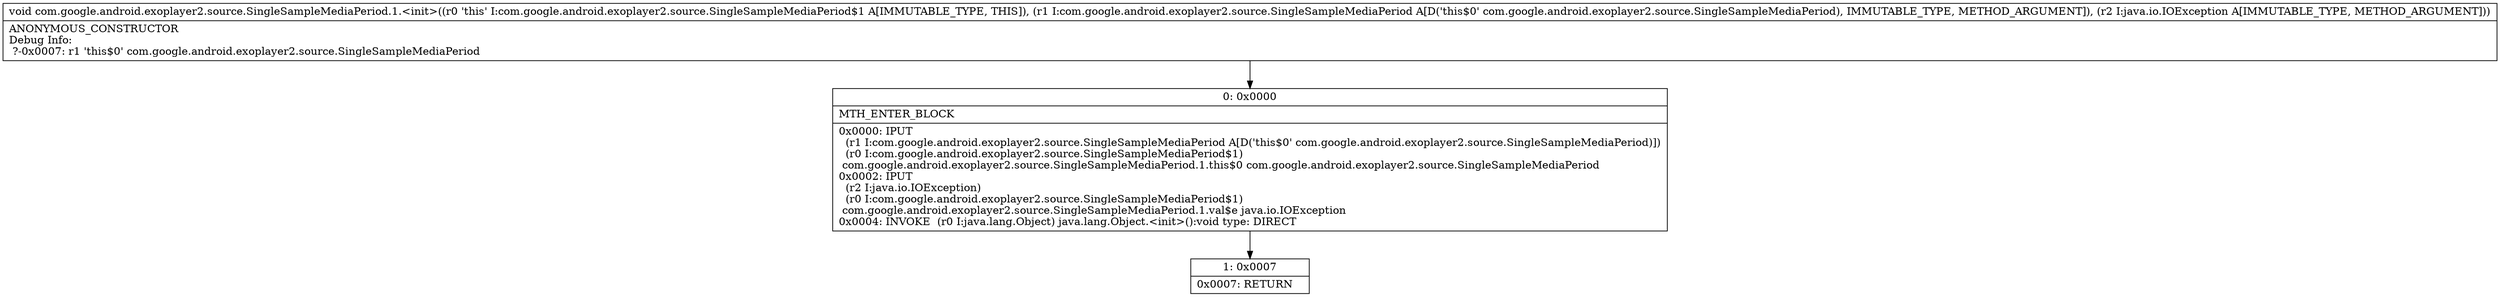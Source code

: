 digraph "CFG forcom.google.android.exoplayer2.source.SingleSampleMediaPeriod.1.\<init\>(Lcom\/google\/android\/exoplayer2\/source\/SingleSampleMediaPeriod;Ljava\/io\/IOException;)V" {
Node_0 [shape=record,label="{0\:\ 0x0000|MTH_ENTER_BLOCK\l|0x0000: IPUT  \l  (r1 I:com.google.android.exoplayer2.source.SingleSampleMediaPeriod A[D('this$0' com.google.android.exoplayer2.source.SingleSampleMediaPeriod)])\l  (r0 I:com.google.android.exoplayer2.source.SingleSampleMediaPeriod$1)\l com.google.android.exoplayer2.source.SingleSampleMediaPeriod.1.this$0 com.google.android.exoplayer2.source.SingleSampleMediaPeriod \l0x0002: IPUT  \l  (r2 I:java.io.IOException)\l  (r0 I:com.google.android.exoplayer2.source.SingleSampleMediaPeriod$1)\l com.google.android.exoplayer2.source.SingleSampleMediaPeriod.1.val$e java.io.IOException \l0x0004: INVOKE  (r0 I:java.lang.Object) java.lang.Object.\<init\>():void type: DIRECT \l}"];
Node_1 [shape=record,label="{1\:\ 0x0007|0x0007: RETURN   \l}"];
MethodNode[shape=record,label="{void com.google.android.exoplayer2.source.SingleSampleMediaPeriod.1.\<init\>((r0 'this' I:com.google.android.exoplayer2.source.SingleSampleMediaPeriod$1 A[IMMUTABLE_TYPE, THIS]), (r1 I:com.google.android.exoplayer2.source.SingleSampleMediaPeriod A[D('this$0' com.google.android.exoplayer2.source.SingleSampleMediaPeriod), IMMUTABLE_TYPE, METHOD_ARGUMENT]), (r2 I:java.io.IOException A[IMMUTABLE_TYPE, METHOD_ARGUMENT]))  | ANONYMOUS_CONSTRUCTOR\lDebug Info:\l  ?\-0x0007: r1 'this$0' com.google.android.exoplayer2.source.SingleSampleMediaPeriod\l}"];
MethodNode -> Node_0;
Node_0 -> Node_1;
}

